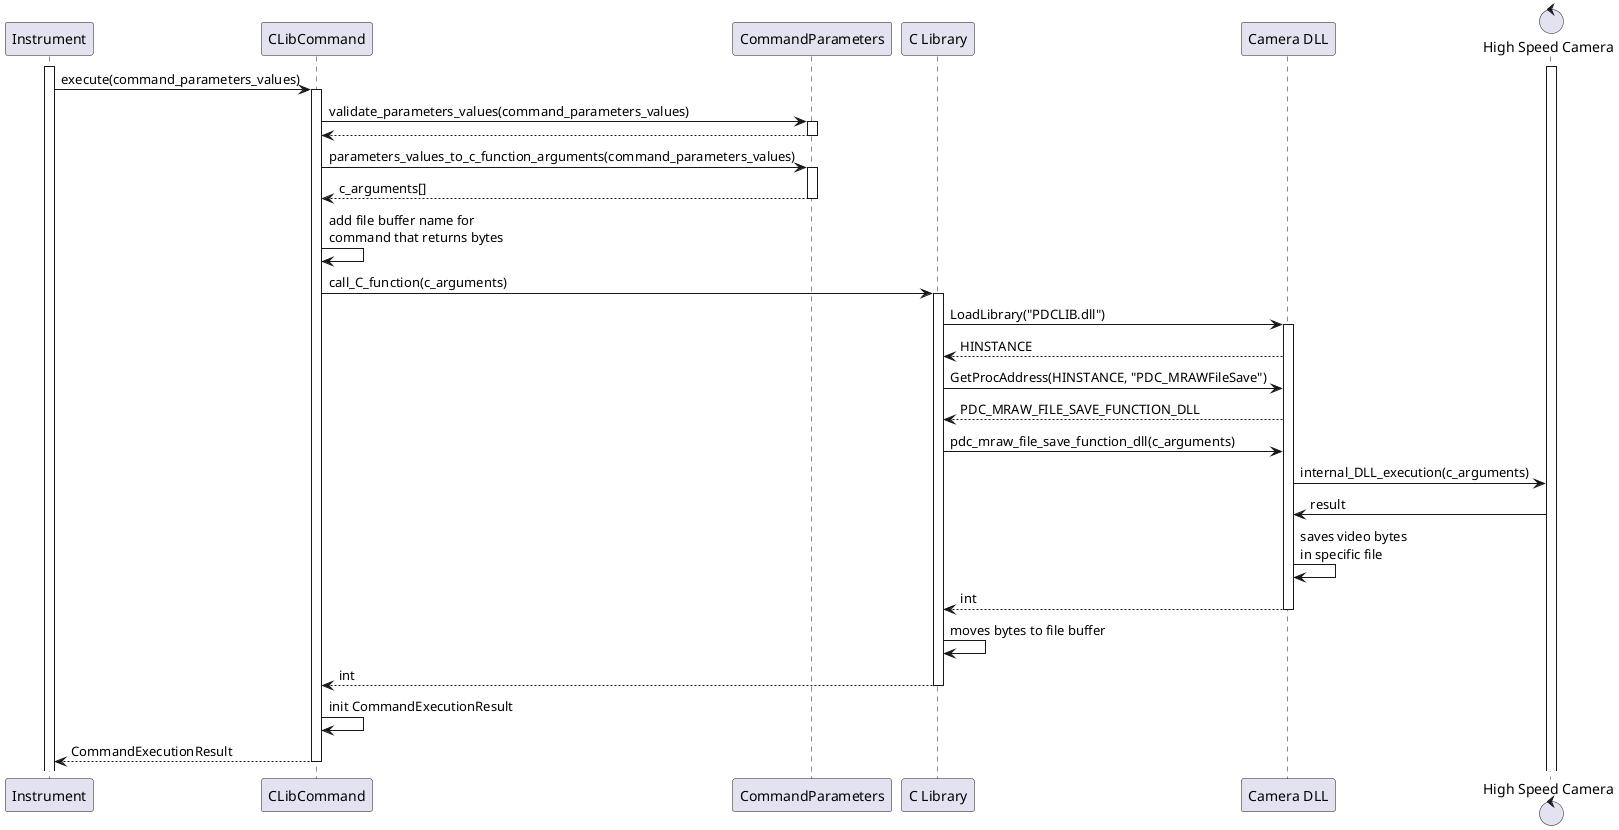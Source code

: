 @startuml
participant Instrument as I
participant CLibCommand as C
participant CommandParameters as CP
participant "C Library" as CLib
participant "Camera DLL" as DLL
control "High Speed Camera" as CAM

activate CAM
activate I
  I -> C : execute(command_parameters_values)
  activate C
  C -> CP : validate_parameters_values(command_parameters_values)
    activate CP
    C <-- CP
    deactivate CP

  C -> CP : parameters_values_to_c_function_arguments(command_parameters_values)
    activate CP
    C <-- CP : c_arguments[]
    deactivate CP

  C -> C : add file buffer name for\ncommand that returns bytes
  C -> CLib : call_C_function(c_arguments)
  activate CLib
    CLib -> DLL : LoadLibrary("PDCLIB.dll")
    activate DLL
      CLib <-- DLL : HINSTANCE

      CLib -> DLL : GetProcAddress(HINSTANCE, "PDC_MRAWFileSave")
      CLib <-- DLL : PDC_MRAW_FILE_SAVE_FUNCTION_DLL

      CLib -> DLL : pdc_mraw_file_save_function_dll(c_arguments)

      DLL -> CAM : internal_DLL_execution(c_arguments)
      DLL <- CAM : result
      DLL -> DLL : saves video bytes \nin specific file

      CLib <-- DLL : int
    deactivate DLL

    CLib -> CLib : moves bytes to file buffer

    C <-- CLib : int
  deactivate CLib

  C -> C : init CommandExecutionResult
  I <-- C : CommandExecutionResult
  deactivate C

@enduml
